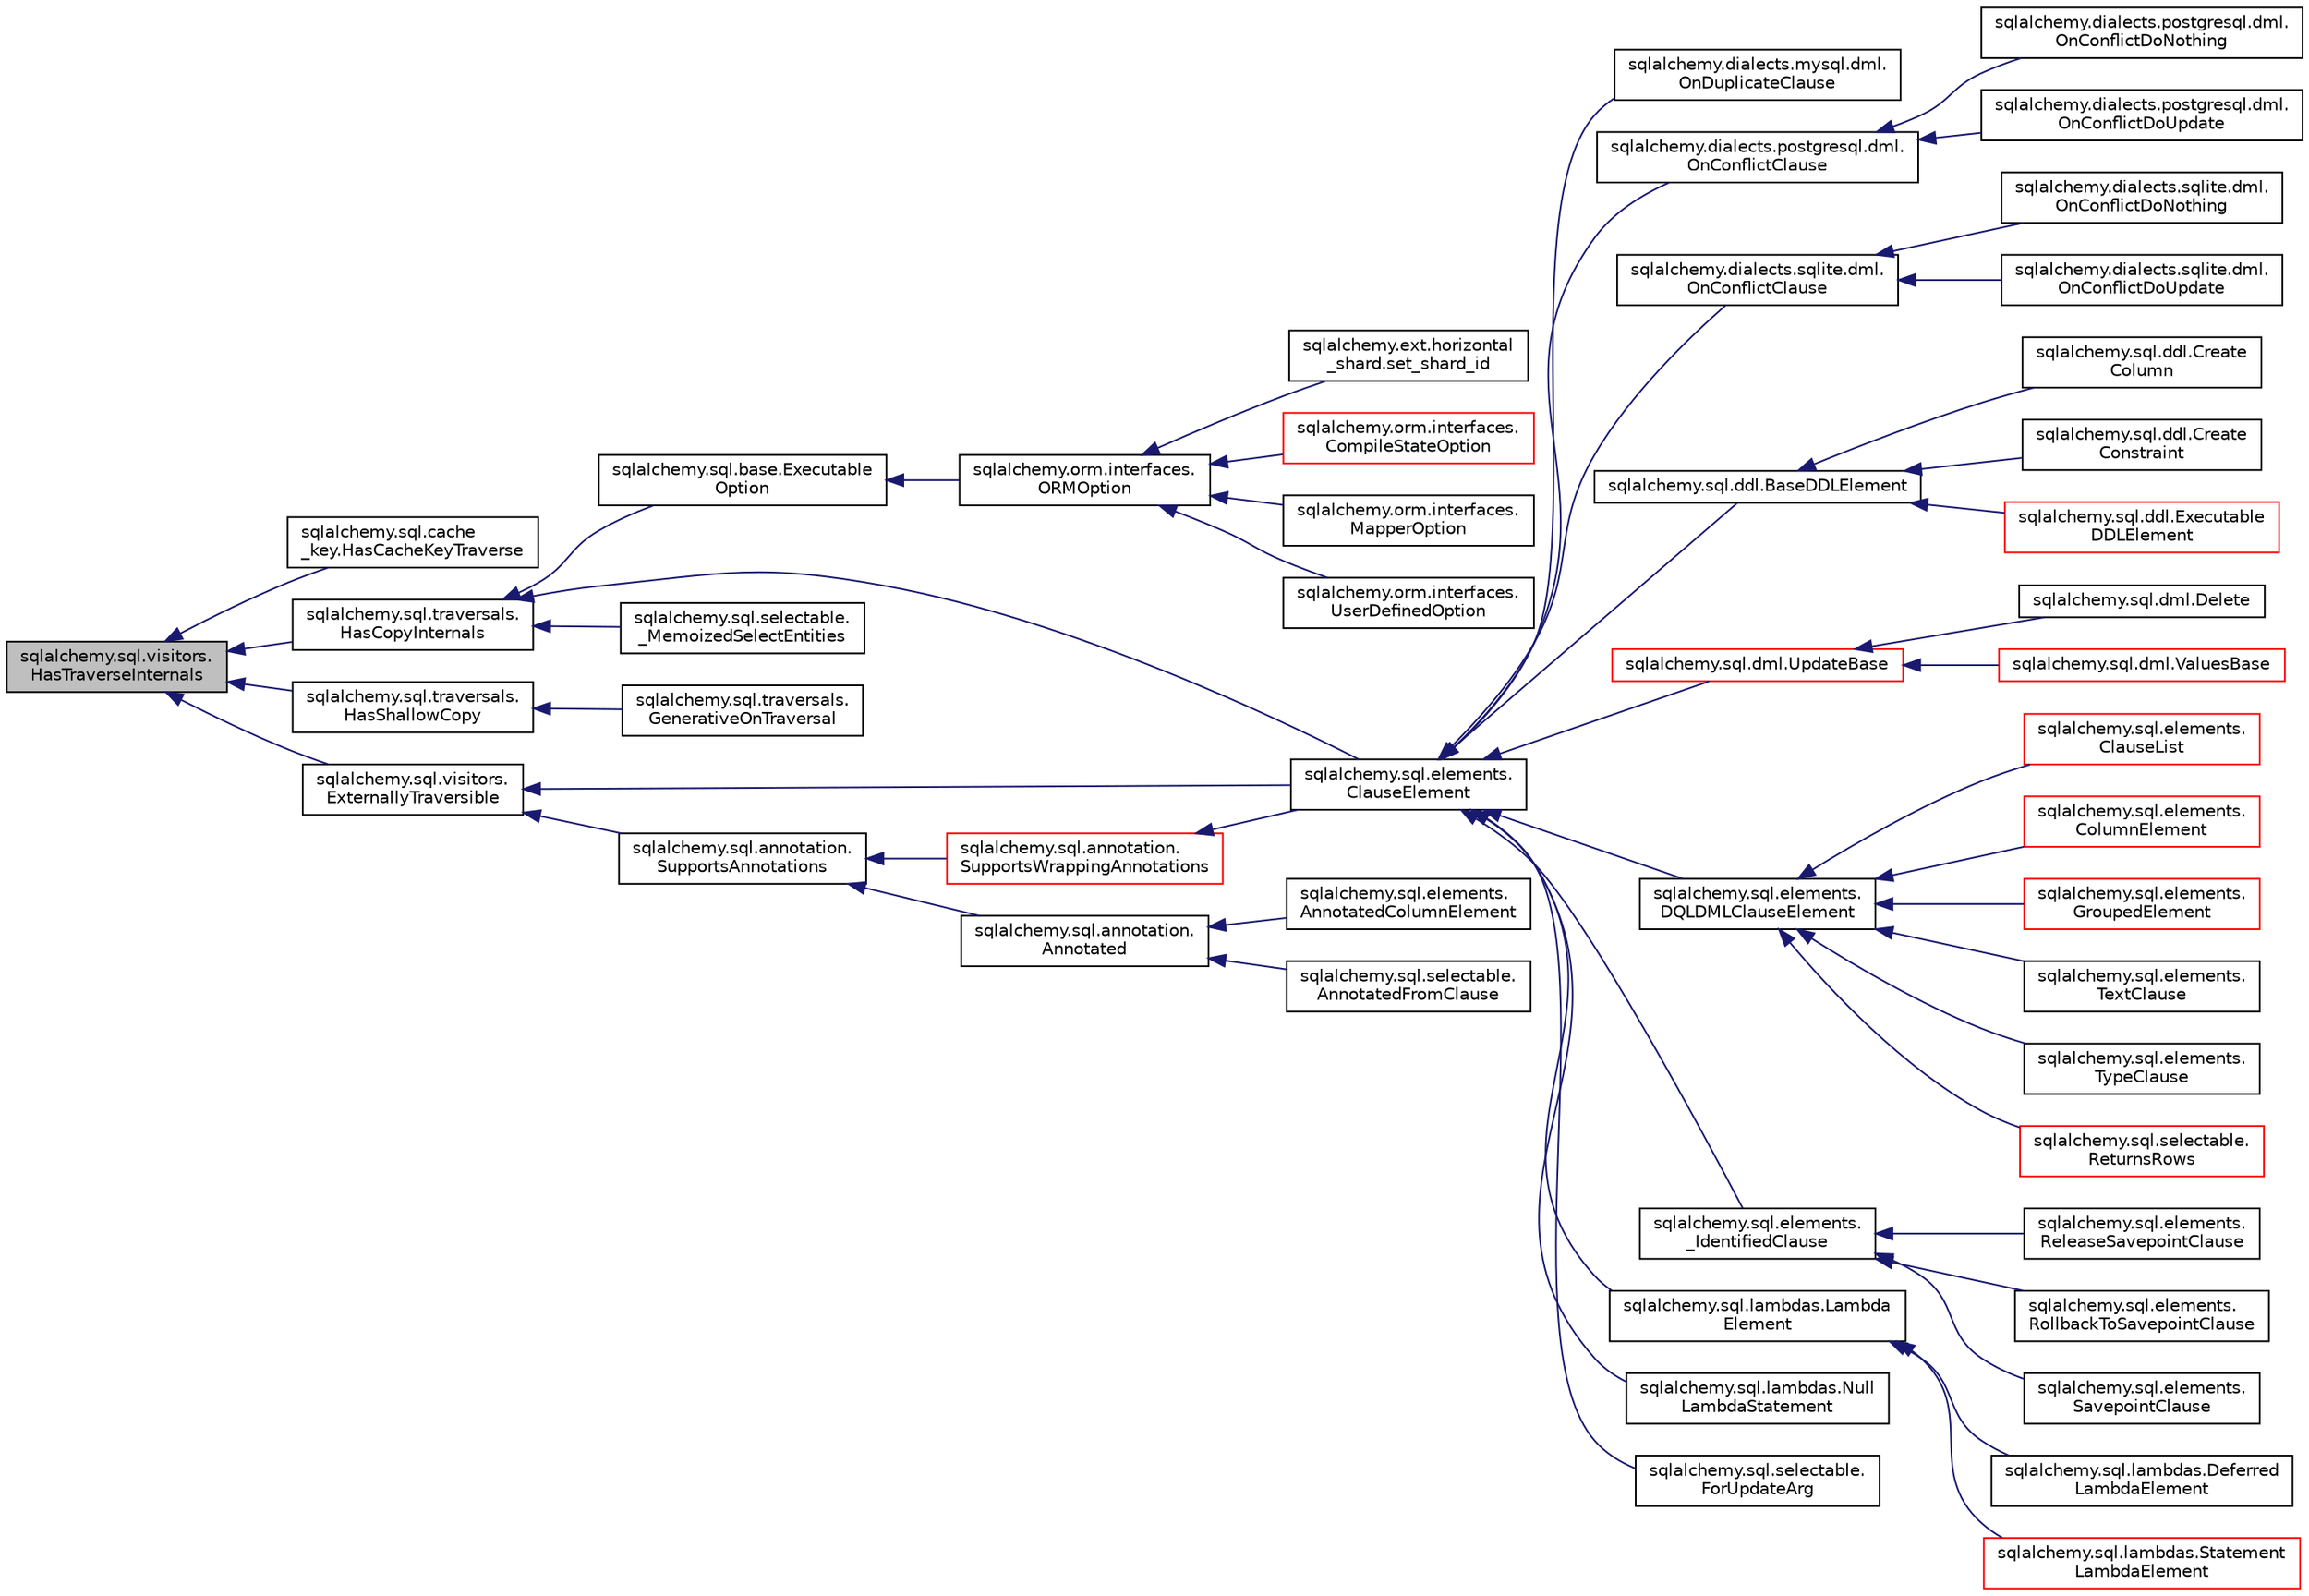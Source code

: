 digraph "sqlalchemy.sql.visitors.HasTraverseInternals"
{
 // LATEX_PDF_SIZE
  edge [fontname="Helvetica",fontsize="10",labelfontname="Helvetica",labelfontsize="10"];
  node [fontname="Helvetica",fontsize="10",shape=record];
  rankdir="LR";
  Node1 [label="sqlalchemy.sql.visitors.\lHasTraverseInternals",height=0.2,width=0.4,color="black", fillcolor="grey75", style="filled", fontcolor="black",tooltip=" "];
  Node1 -> Node2 [dir="back",color="midnightblue",fontsize="10",style="solid",fontname="Helvetica"];
  Node2 [label="sqlalchemy.sql.cache\l_key.HasCacheKeyTraverse",height=0.2,width=0.4,color="black", fillcolor="white", style="filled",URL="$classsqlalchemy_1_1sql_1_1cache__key_1_1HasCacheKeyTraverse.html",tooltip=" "];
  Node1 -> Node3 [dir="back",color="midnightblue",fontsize="10",style="solid",fontname="Helvetica"];
  Node3 [label="sqlalchemy.sql.traversals.\lHasCopyInternals",height=0.2,width=0.4,color="black", fillcolor="white", style="filled",URL="$classsqlalchemy_1_1sql_1_1traversals_1_1HasCopyInternals.html",tooltip=" "];
  Node3 -> Node4 [dir="back",color="midnightblue",fontsize="10",style="solid",fontname="Helvetica"];
  Node4 [label="sqlalchemy.sql.base.Executable\lOption",height=0.2,width=0.4,color="black", fillcolor="white", style="filled",URL="$classsqlalchemy_1_1sql_1_1base_1_1ExecutableOption.html",tooltip=" "];
  Node4 -> Node5 [dir="back",color="midnightblue",fontsize="10",style="solid",fontname="Helvetica"];
  Node5 [label="sqlalchemy.orm.interfaces.\lORMOption",height=0.2,width=0.4,color="black", fillcolor="white", style="filled",URL="$classsqlalchemy_1_1orm_1_1interfaces_1_1ORMOption.html",tooltip=" "];
  Node5 -> Node6 [dir="back",color="midnightblue",fontsize="10",style="solid",fontname="Helvetica"];
  Node6 [label="sqlalchemy.ext.horizontal\l_shard.set_shard_id",height=0.2,width=0.4,color="black", fillcolor="white", style="filled",URL="$classsqlalchemy_1_1ext_1_1horizontal__shard_1_1set__shard__id.html",tooltip=" "];
  Node5 -> Node7 [dir="back",color="midnightblue",fontsize="10",style="solid",fontname="Helvetica"];
  Node7 [label="sqlalchemy.orm.interfaces.\lCompileStateOption",height=0.2,width=0.4,color="red", fillcolor="white", style="filled",URL="$classsqlalchemy_1_1orm_1_1interfaces_1_1CompileStateOption.html",tooltip=" "];
  Node5 -> Node15 [dir="back",color="midnightblue",fontsize="10",style="solid",fontname="Helvetica"];
  Node15 [label="sqlalchemy.orm.interfaces.\lMapperOption",height=0.2,width=0.4,color="black", fillcolor="white", style="filled",URL="$classsqlalchemy_1_1orm_1_1interfaces_1_1MapperOption.html",tooltip=" "];
  Node5 -> Node16 [dir="back",color="midnightblue",fontsize="10",style="solid",fontname="Helvetica"];
  Node16 [label="sqlalchemy.orm.interfaces.\lUserDefinedOption",height=0.2,width=0.4,color="black", fillcolor="white", style="filled",URL="$classsqlalchemy_1_1orm_1_1interfaces_1_1UserDefinedOption.html",tooltip=" "];
  Node3 -> Node17 [dir="back",color="midnightblue",fontsize="10",style="solid",fontname="Helvetica"];
  Node17 [label="sqlalchemy.sql.elements.\lClauseElement",height=0.2,width=0.4,color="black", fillcolor="white", style="filled",URL="$classsqlalchemy_1_1sql_1_1elements_1_1ClauseElement.html",tooltip=" "];
  Node17 -> Node18 [dir="back",color="midnightblue",fontsize="10",style="solid",fontname="Helvetica"];
  Node18 [label="sqlalchemy.dialects.mysql.dml.\lOnDuplicateClause",height=0.2,width=0.4,color="black", fillcolor="white", style="filled",URL="$classsqlalchemy_1_1dialects_1_1mysql_1_1dml_1_1OnDuplicateClause.html",tooltip=" "];
  Node17 -> Node19 [dir="back",color="midnightblue",fontsize="10",style="solid",fontname="Helvetica"];
  Node19 [label="sqlalchemy.dialects.postgresql.dml.\lOnConflictClause",height=0.2,width=0.4,color="black", fillcolor="white", style="filled",URL="$classsqlalchemy_1_1dialects_1_1postgresql_1_1dml_1_1OnConflictClause.html",tooltip=" "];
  Node19 -> Node20 [dir="back",color="midnightblue",fontsize="10",style="solid",fontname="Helvetica"];
  Node20 [label="sqlalchemy.dialects.postgresql.dml.\lOnConflictDoNothing",height=0.2,width=0.4,color="black", fillcolor="white", style="filled",URL="$classsqlalchemy_1_1dialects_1_1postgresql_1_1dml_1_1OnConflictDoNothing.html",tooltip=" "];
  Node19 -> Node21 [dir="back",color="midnightblue",fontsize="10",style="solid",fontname="Helvetica"];
  Node21 [label="sqlalchemy.dialects.postgresql.dml.\lOnConflictDoUpdate",height=0.2,width=0.4,color="black", fillcolor="white", style="filled",URL="$classsqlalchemy_1_1dialects_1_1postgresql_1_1dml_1_1OnConflictDoUpdate.html",tooltip=" "];
  Node17 -> Node22 [dir="back",color="midnightblue",fontsize="10",style="solid",fontname="Helvetica"];
  Node22 [label="sqlalchemy.dialects.sqlite.dml.\lOnConflictClause",height=0.2,width=0.4,color="black", fillcolor="white", style="filled",URL="$classsqlalchemy_1_1dialects_1_1sqlite_1_1dml_1_1OnConflictClause.html",tooltip=" "];
  Node22 -> Node23 [dir="back",color="midnightblue",fontsize="10",style="solid",fontname="Helvetica"];
  Node23 [label="sqlalchemy.dialects.sqlite.dml.\lOnConflictDoNothing",height=0.2,width=0.4,color="black", fillcolor="white", style="filled",URL="$classsqlalchemy_1_1dialects_1_1sqlite_1_1dml_1_1OnConflictDoNothing.html",tooltip=" "];
  Node22 -> Node24 [dir="back",color="midnightblue",fontsize="10",style="solid",fontname="Helvetica"];
  Node24 [label="sqlalchemy.dialects.sqlite.dml.\lOnConflictDoUpdate",height=0.2,width=0.4,color="black", fillcolor="white", style="filled",URL="$classsqlalchemy_1_1dialects_1_1sqlite_1_1dml_1_1OnConflictDoUpdate.html",tooltip=" "];
  Node17 -> Node25 [dir="back",color="midnightblue",fontsize="10",style="solid",fontname="Helvetica"];
  Node25 [label="sqlalchemy.sql.ddl.BaseDDLElement",height=0.2,width=0.4,color="black", fillcolor="white", style="filled",URL="$classsqlalchemy_1_1sql_1_1ddl_1_1BaseDDLElement.html",tooltip=" "];
  Node25 -> Node26 [dir="back",color="midnightblue",fontsize="10",style="solid",fontname="Helvetica"];
  Node26 [label="sqlalchemy.sql.ddl.Create\lColumn",height=0.2,width=0.4,color="black", fillcolor="white", style="filled",URL="$classsqlalchemy_1_1sql_1_1ddl_1_1CreateColumn.html",tooltip=" "];
  Node25 -> Node27 [dir="back",color="midnightblue",fontsize="10",style="solid",fontname="Helvetica"];
  Node27 [label="sqlalchemy.sql.ddl.Create\lConstraint",height=0.2,width=0.4,color="black", fillcolor="white", style="filled",URL="$classsqlalchemy_1_1sql_1_1ddl_1_1CreateConstraint.html",tooltip=" "];
  Node25 -> Node28 [dir="back",color="midnightblue",fontsize="10",style="solid",fontname="Helvetica"];
  Node28 [label="sqlalchemy.sql.ddl.Executable\lDDLElement",height=0.2,width=0.4,color="red", fillcolor="white", style="filled",URL="$classsqlalchemy_1_1sql_1_1ddl_1_1ExecutableDDLElement.html",tooltip=" "];
  Node17 -> Node54 [dir="back",color="midnightblue",fontsize="10",style="solid",fontname="Helvetica"];
  Node54 [label="sqlalchemy.sql.dml.UpdateBase",height=0.2,width=0.4,color="red", fillcolor="white", style="filled",URL="$classsqlalchemy_1_1sql_1_1dml_1_1UpdateBase.html",tooltip=" "];
  Node54 -> Node55 [dir="back",color="midnightblue",fontsize="10",style="solid",fontname="Helvetica"];
  Node55 [label="sqlalchemy.sql.dml.Delete",height=0.2,width=0.4,color="black", fillcolor="white", style="filled",URL="$classsqlalchemy_1_1sql_1_1dml_1_1Delete.html",tooltip=" "];
  Node54 -> Node56 [dir="back",color="midnightblue",fontsize="10",style="solid",fontname="Helvetica"];
  Node56 [label="sqlalchemy.sql.dml.ValuesBase",height=0.2,width=0.4,color="red", fillcolor="white", style="filled",URL="$classsqlalchemy_1_1sql_1_1dml_1_1ValuesBase.html",tooltip=" "];
  Node17 -> Node62 [dir="back",color="midnightblue",fontsize="10",style="solid",fontname="Helvetica"];
  Node62 [label="sqlalchemy.sql.elements.\lDQLDMLClauseElement",height=0.2,width=0.4,color="black", fillcolor="white", style="filled",URL="$classsqlalchemy_1_1sql_1_1elements_1_1DQLDMLClauseElement.html",tooltip=" "];
  Node62 -> Node63 [dir="back",color="midnightblue",fontsize="10",style="solid",fontname="Helvetica"];
  Node63 [label="sqlalchemy.sql.elements.\lClauseList",height=0.2,width=0.4,color="red", fillcolor="white", style="filled",URL="$classsqlalchemy_1_1sql_1_1elements_1_1ClauseList.html",tooltip=" "];
  Node62 -> Node65 [dir="back",color="midnightblue",fontsize="10",style="solid",fontname="Helvetica"];
  Node65 [label="sqlalchemy.sql.elements.\lColumnElement",height=0.2,width=0.4,color="red", fillcolor="white", style="filled",URL="$classsqlalchemy_1_1sql_1_1elements_1_1ColumnElement.html",tooltip=" "];
  Node62 -> Node143 [dir="back",color="midnightblue",fontsize="10",style="solid",fontname="Helvetica"];
  Node143 [label="sqlalchemy.sql.elements.\lGroupedElement",height=0.2,width=0.4,color="red", fillcolor="white", style="filled",URL="$classsqlalchemy_1_1sql_1_1elements_1_1GroupedElement.html",tooltip=" "];
  Node62 -> Node148 [dir="back",color="midnightblue",fontsize="10",style="solid",fontname="Helvetica"];
  Node148 [label="sqlalchemy.sql.elements.\lTextClause",height=0.2,width=0.4,color="black", fillcolor="white", style="filled",URL="$classsqlalchemy_1_1sql_1_1elements_1_1TextClause.html",tooltip=" "];
  Node62 -> Node149 [dir="back",color="midnightblue",fontsize="10",style="solid",fontname="Helvetica"];
  Node149 [label="sqlalchemy.sql.elements.\lTypeClause",height=0.2,width=0.4,color="black", fillcolor="white", style="filled",URL="$classsqlalchemy_1_1sql_1_1elements_1_1TypeClause.html",tooltip=" "];
  Node62 -> Node150 [dir="back",color="midnightblue",fontsize="10",style="solid",fontname="Helvetica"];
  Node150 [label="sqlalchemy.sql.selectable.\lReturnsRows",height=0.2,width=0.4,color="red", fillcolor="white", style="filled",URL="$classsqlalchemy_1_1sql_1_1selectable_1_1ReturnsRows.html",tooltip=" "];
  Node17 -> Node176 [dir="back",color="midnightblue",fontsize="10",style="solid",fontname="Helvetica"];
  Node176 [label="sqlalchemy.sql.elements.\l_IdentifiedClause",height=0.2,width=0.4,color="black", fillcolor="white", style="filled",URL="$classsqlalchemy_1_1sql_1_1elements_1_1__IdentifiedClause.html",tooltip=" "];
  Node176 -> Node177 [dir="back",color="midnightblue",fontsize="10",style="solid",fontname="Helvetica"];
  Node177 [label="sqlalchemy.sql.elements.\lReleaseSavepointClause",height=0.2,width=0.4,color="black", fillcolor="white", style="filled",URL="$classsqlalchemy_1_1sql_1_1elements_1_1ReleaseSavepointClause.html",tooltip=" "];
  Node176 -> Node178 [dir="back",color="midnightblue",fontsize="10",style="solid",fontname="Helvetica"];
  Node178 [label="sqlalchemy.sql.elements.\lRollbackToSavepointClause",height=0.2,width=0.4,color="black", fillcolor="white", style="filled",URL="$classsqlalchemy_1_1sql_1_1elements_1_1RollbackToSavepointClause.html",tooltip=" "];
  Node176 -> Node179 [dir="back",color="midnightblue",fontsize="10",style="solid",fontname="Helvetica"];
  Node179 [label="sqlalchemy.sql.elements.\lSavepointClause",height=0.2,width=0.4,color="black", fillcolor="white", style="filled",URL="$classsqlalchemy_1_1sql_1_1elements_1_1SavepointClause.html",tooltip=" "];
  Node17 -> Node180 [dir="back",color="midnightblue",fontsize="10",style="solid",fontname="Helvetica"];
  Node180 [label="sqlalchemy.sql.lambdas.Lambda\lElement",height=0.2,width=0.4,color="black", fillcolor="white", style="filled",URL="$classsqlalchemy_1_1sql_1_1lambdas_1_1LambdaElement.html",tooltip=" "];
  Node180 -> Node181 [dir="back",color="midnightblue",fontsize="10",style="solid",fontname="Helvetica"];
  Node181 [label="sqlalchemy.sql.lambdas.Deferred\lLambdaElement",height=0.2,width=0.4,color="black", fillcolor="white", style="filled",URL="$classsqlalchemy_1_1sql_1_1lambdas_1_1DeferredLambdaElement.html",tooltip=" "];
  Node180 -> Node182 [dir="back",color="midnightblue",fontsize="10",style="solid",fontname="Helvetica"];
  Node182 [label="sqlalchemy.sql.lambdas.Statement\lLambdaElement",height=0.2,width=0.4,color="red", fillcolor="white", style="filled",URL="$classsqlalchemy_1_1sql_1_1lambdas_1_1StatementLambdaElement.html",tooltip=" "];
  Node17 -> Node184 [dir="back",color="midnightblue",fontsize="10",style="solid",fontname="Helvetica"];
  Node184 [label="sqlalchemy.sql.lambdas.Null\lLambdaStatement",height=0.2,width=0.4,color="black", fillcolor="white", style="filled",URL="$classsqlalchemy_1_1sql_1_1lambdas_1_1NullLambdaStatement.html",tooltip=" "];
  Node17 -> Node185 [dir="back",color="midnightblue",fontsize="10",style="solid",fontname="Helvetica"];
  Node185 [label="sqlalchemy.sql.selectable.\lForUpdateArg",height=0.2,width=0.4,color="black", fillcolor="white", style="filled",URL="$classsqlalchemy_1_1sql_1_1selectable_1_1ForUpdateArg.html",tooltip=" "];
  Node3 -> Node186 [dir="back",color="midnightblue",fontsize="10",style="solid",fontname="Helvetica"];
  Node186 [label="sqlalchemy.sql.selectable.\l_MemoizedSelectEntities",height=0.2,width=0.4,color="black", fillcolor="white", style="filled",URL="$classsqlalchemy_1_1sql_1_1selectable_1_1__MemoizedSelectEntities.html",tooltip=" "];
  Node1 -> Node187 [dir="back",color="midnightblue",fontsize="10",style="solid",fontname="Helvetica"];
  Node187 [label="sqlalchemy.sql.traversals.\lHasShallowCopy",height=0.2,width=0.4,color="black", fillcolor="white", style="filled",URL="$classsqlalchemy_1_1sql_1_1traversals_1_1HasShallowCopy.html",tooltip=" "];
  Node187 -> Node188 [dir="back",color="midnightblue",fontsize="10",style="solid",fontname="Helvetica"];
  Node188 [label="sqlalchemy.sql.traversals.\lGenerativeOnTraversal",height=0.2,width=0.4,color="black", fillcolor="white", style="filled",URL="$classsqlalchemy_1_1sql_1_1traversals_1_1GenerativeOnTraversal.html",tooltip=" "];
  Node1 -> Node189 [dir="back",color="midnightblue",fontsize="10",style="solid",fontname="Helvetica"];
  Node189 [label="sqlalchemy.sql.visitors.\lExternallyTraversible",height=0.2,width=0.4,color="black", fillcolor="white", style="filled",URL="$classsqlalchemy_1_1sql_1_1visitors_1_1ExternallyTraversible.html",tooltip=" "];
  Node189 -> Node190 [dir="back",color="midnightblue",fontsize="10",style="solid",fontname="Helvetica"];
  Node190 [label="sqlalchemy.sql.annotation.\lSupportsAnnotations",height=0.2,width=0.4,color="black", fillcolor="white", style="filled",URL="$classsqlalchemy_1_1sql_1_1annotation_1_1SupportsAnnotations.html",tooltip=" "];
  Node190 -> Node191 [dir="back",color="midnightblue",fontsize="10",style="solid",fontname="Helvetica"];
  Node191 [label="sqlalchemy.sql.annotation.\lAnnotated",height=0.2,width=0.4,color="black", fillcolor="white", style="filled",URL="$classsqlalchemy_1_1sql_1_1annotation_1_1Annotated.html",tooltip=" "];
  Node191 -> Node192 [dir="back",color="midnightblue",fontsize="10",style="solid",fontname="Helvetica"];
  Node192 [label="sqlalchemy.sql.elements.\lAnnotatedColumnElement",height=0.2,width=0.4,color="black", fillcolor="white", style="filled",URL="$classsqlalchemy_1_1sql_1_1elements_1_1AnnotatedColumnElement.html",tooltip=" "];
  Node191 -> Node193 [dir="back",color="midnightblue",fontsize="10",style="solid",fontname="Helvetica"];
  Node193 [label="sqlalchemy.sql.selectable.\lAnnotatedFromClause",height=0.2,width=0.4,color="black", fillcolor="white", style="filled",URL="$classsqlalchemy_1_1sql_1_1selectable_1_1AnnotatedFromClause.html",tooltip=" "];
  Node190 -> Node194 [dir="back",color="midnightblue",fontsize="10",style="solid",fontname="Helvetica"];
  Node194 [label="sqlalchemy.sql.annotation.\lSupportsWrappingAnnotations",height=0.2,width=0.4,color="red", fillcolor="white", style="filled",URL="$classsqlalchemy_1_1sql_1_1annotation_1_1SupportsWrappingAnnotations.html",tooltip=" "];
  Node194 -> Node17 [dir="back",color="midnightblue",fontsize="10",style="solid",fontname="Helvetica"];
  Node189 -> Node17 [dir="back",color="midnightblue",fontsize="10",style="solid",fontname="Helvetica"];
}
